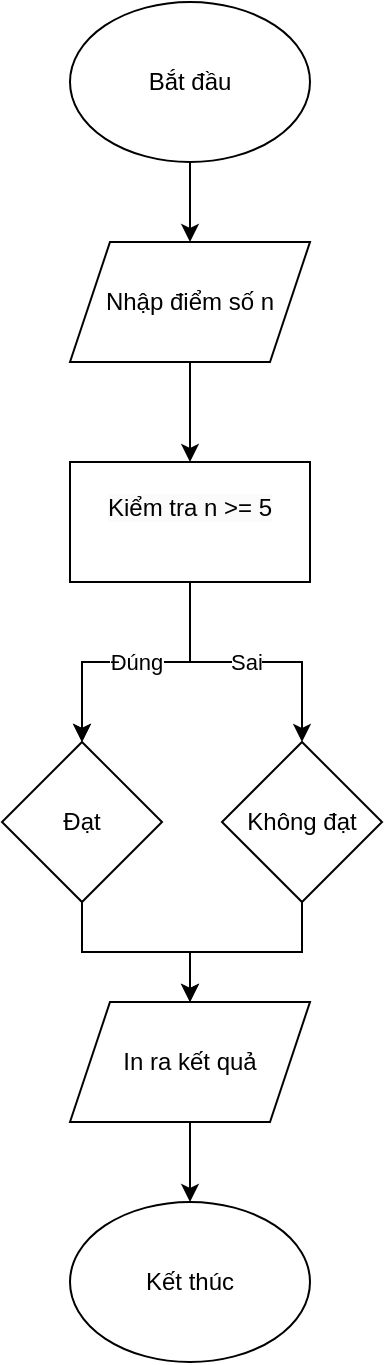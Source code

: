 <mxfile version="24.8.6">
  <diagram name="Trang-1" id="g_3SvU8xWKTeTy-fwoyv">
    <mxGraphModel grid="1" page="1" gridSize="10" guides="1" tooltips="1" connect="1" arrows="1" fold="1" pageScale="1" pageWidth="827" pageHeight="1169" math="0" shadow="0">
      <root>
        <mxCell id="0" />
        <mxCell id="1" parent="0" />
        <mxCell id="y1vxPBax_a5ZMWB7k7fh-3" value="" style="edgeStyle=orthogonalEdgeStyle;rounded=0;orthogonalLoop=1;jettySize=auto;html=1;" edge="1" parent="1" source="y1vxPBax_a5ZMWB7k7fh-1" target="y1vxPBax_a5ZMWB7k7fh-2">
          <mxGeometry relative="1" as="geometry" />
        </mxCell>
        <mxCell id="y1vxPBax_a5ZMWB7k7fh-1" value="&lt;font style=&quot;vertical-align: inherit;&quot;&gt;&lt;font style=&quot;vertical-align: inherit;&quot;&gt;Bắt đầu&lt;/font&gt;&lt;/font&gt;" style="ellipse;whiteSpace=wrap;html=1;" vertex="1" parent="1">
          <mxGeometry x="354" y="50" width="120" height="80" as="geometry" />
        </mxCell>
        <mxCell id="y1vxPBax_a5ZMWB7k7fh-5" value="" style="edgeStyle=orthogonalEdgeStyle;rounded=0;orthogonalLoop=1;jettySize=auto;html=1;" edge="1" parent="1" source="y1vxPBax_a5ZMWB7k7fh-2">
          <mxGeometry relative="1" as="geometry">
            <mxPoint x="414" y="280" as="targetPoint" />
          </mxGeometry>
        </mxCell>
        <mxCell id="y1vxPBax_a5ZMWB7k7fh-2" value="&lt;font style=&quot;vertical-align: inherit;&quot;&gt;&lt;font style=&quot;vertical-align: inherit;&quot;&gt;Nhập điểm số n&lt;/font&gt;&lt;/font&gt;" style="shape=parallelogram;perimeter=parallelogramPerimeter;whiteSpace=wrap;html=1;fixedSize=1;" vertex="1" parent="1">
          <mxGeometry x="354" y="170" width="120" height="60" as="geometry" />
        </mxCell>
        <mxCell id="y1vxPBax_a5ZMWB7k7fh-8" value="" style="edgeStyle=orthogonalEdgeStyle;rounded=0;orthogonalLoop=1;jettySize=auto;html=1;" edge="1" parent="1" source="y1vxPBax_a5ZMWB7k7fh-6" target="y1vxPBax_a5ZMWB7k7fh-7">
          <mxGeometry relative="1" as="geometry" />
        </mxCell>
        <mxCell id="y1vxPBax_a5ZMWB7k7fh-9" value="Đúng" style="edgeStyle=orthogonalEdgeStyle;rounded=0;orthogonalLoop=1;jettySize=auto;html=1;" edge="1" parent="1" source="y1vxPBax_a5ZMWB7k7fh-6" target="y1vxPBax_a5ZMWB7k7fh-7">
          <mxGeometry relative="1" as="geometry" />
        </mxCell>
        <mxCell id="y1vxPBax_a5ZMWB7k7fh-11" value="Sai" style="edgeStyle=orthogonalEdgeStyle;rounded=0;orthogonalLoop=1;jettySize=auto;html=1;entryX=0.5;entryY=0;entryDx=0;entryDy=0;" edge="1" parent="1" source="y1vxPBax_a5ZMWB7k7fh-6" target="y1vxPBax_a5ZMWB7k7fh-10">
          <mxGeometry relative="1" as="geometry" />
        </mxCell>
        <mxCell id="y1vxPBax_a5ZMWB7k7fh-6" value="&#xa;&lt;span style=&quot;color: rgb(0, 0, 0); font-family: Helvetica; font-size: 12px; font-style: normal; font-variant-ligatures: normal; font-variant-caps: normal; font-weight: 400; letter-spacing: normal; orphans: 2; text-align: center; text-indent: 0px; text-transform: none; widows: 2; word-spacing: 0px; -webkit-text-stroke-width: 0px; white-space: normal; background-color: rgb(251, 251, 251); text-decoration-thickness: initial; text-decoration-style: initial; text-decoration-color: initial; display: inline !important; float: none;&quot;&gt;Kiểm tra n &amp;gt;= 5&lt;/span&gt;&#xa;&#xa;" style="rounded=0;whiteSpace=wrap;html=1;" vertex="1" parent="1">
          <mxGeometry x="354" y="280" width="120" height="60" as="geometry" />
        </mxCell>
        <mxCell id="y1vxPBax_a5ZMWB7k7fh-13" value="" style="edgeStyle=orthogonalEdgeStyle;rounded=0;orthogonalLoop=1;jettySize=auto;html=1;" edge="1" parent="1" source="y1vxPBax_a5ZMWB7k7fh-7" target="y1vxPBax_a5ZMWB7k7fh-12">
          <mxGeometry relative="1" as="geometry" />
        </mxCell>
        <mxCell id="y1vxPBax_a5ZMWB7k7fh-7" value="Đạt" style="rhombus;whiteSpace=wrap;html=1;rounded=0;" vertex="1" parent="1">
          <mxGeometry x="320" y="420" width="80" height="80" as="geometry" />
        </mxCell>
        <mxCell id="y1vxPBax_a5ZMWB7k7fh-14" value="" style="edgeStyle=orthogonalEdgeStyle;rounded=0;orthogonalLoop=1;jettySize=auto;html=1;" edge="1" parent="1" source="y1vxPBax_a5ZMWB7k7fh-10" target="y1vxPBax_a5ZMWB7k7fh-12">
          <mxGeometry relative="1" as="geometry" />
        </mxCell>
        <mxCell id="y1vxPBax_a5ZMWB7k7fh-10" value="Không đạt" style="rhombus;whiteSpace=wrap;html=1;" vertex="1" parent="1">
          <mxGeometry x="430" y="420" width="80" height="80" as="geometry" />
        </mxCell>
        <mxCell id="y1vxPBax_a5ZMWB7k7fh-16" value="" style="edgeStyle=orthogonalEdgeStyle;rounded=0;orthogonalLoop=1;jettySize=auto;html=1;" edge="1" parent="1" source="y1vxPBax_a5ZMWB7k7fh-12" target="y1vxPBax_a5ZMWB7k7fh-15">
          <mxGeometry relative="1" as="geometry" />
        </mxCell>
        <mxCell id="y1vxPBax_a5ZMWB7k7fh-12" value="In ra kết quả" style="shape=parallelogram;perimeter=parallelogramPerimeter;whiteSpace=wrap;html=1;fixedSize=1;" vertex="1" parent="1">
          <mxGeometry x="354" y="550" width="120" height="60" as="geometry" />
        </mxCell>
        <mxCell id="y1vxPBax_a5ZMWB7k7fh-15" value="Kết thúc" style="ellipse;whiteSpace=wrap;html=1;" vertex="1" parent="1">
          <mxGeometry x="354" y="650" width="120" height="80" as="geometry" />
        </mxCell>
      </root>
    </mxGraphModel>
  </diagram>
</mxfile>
